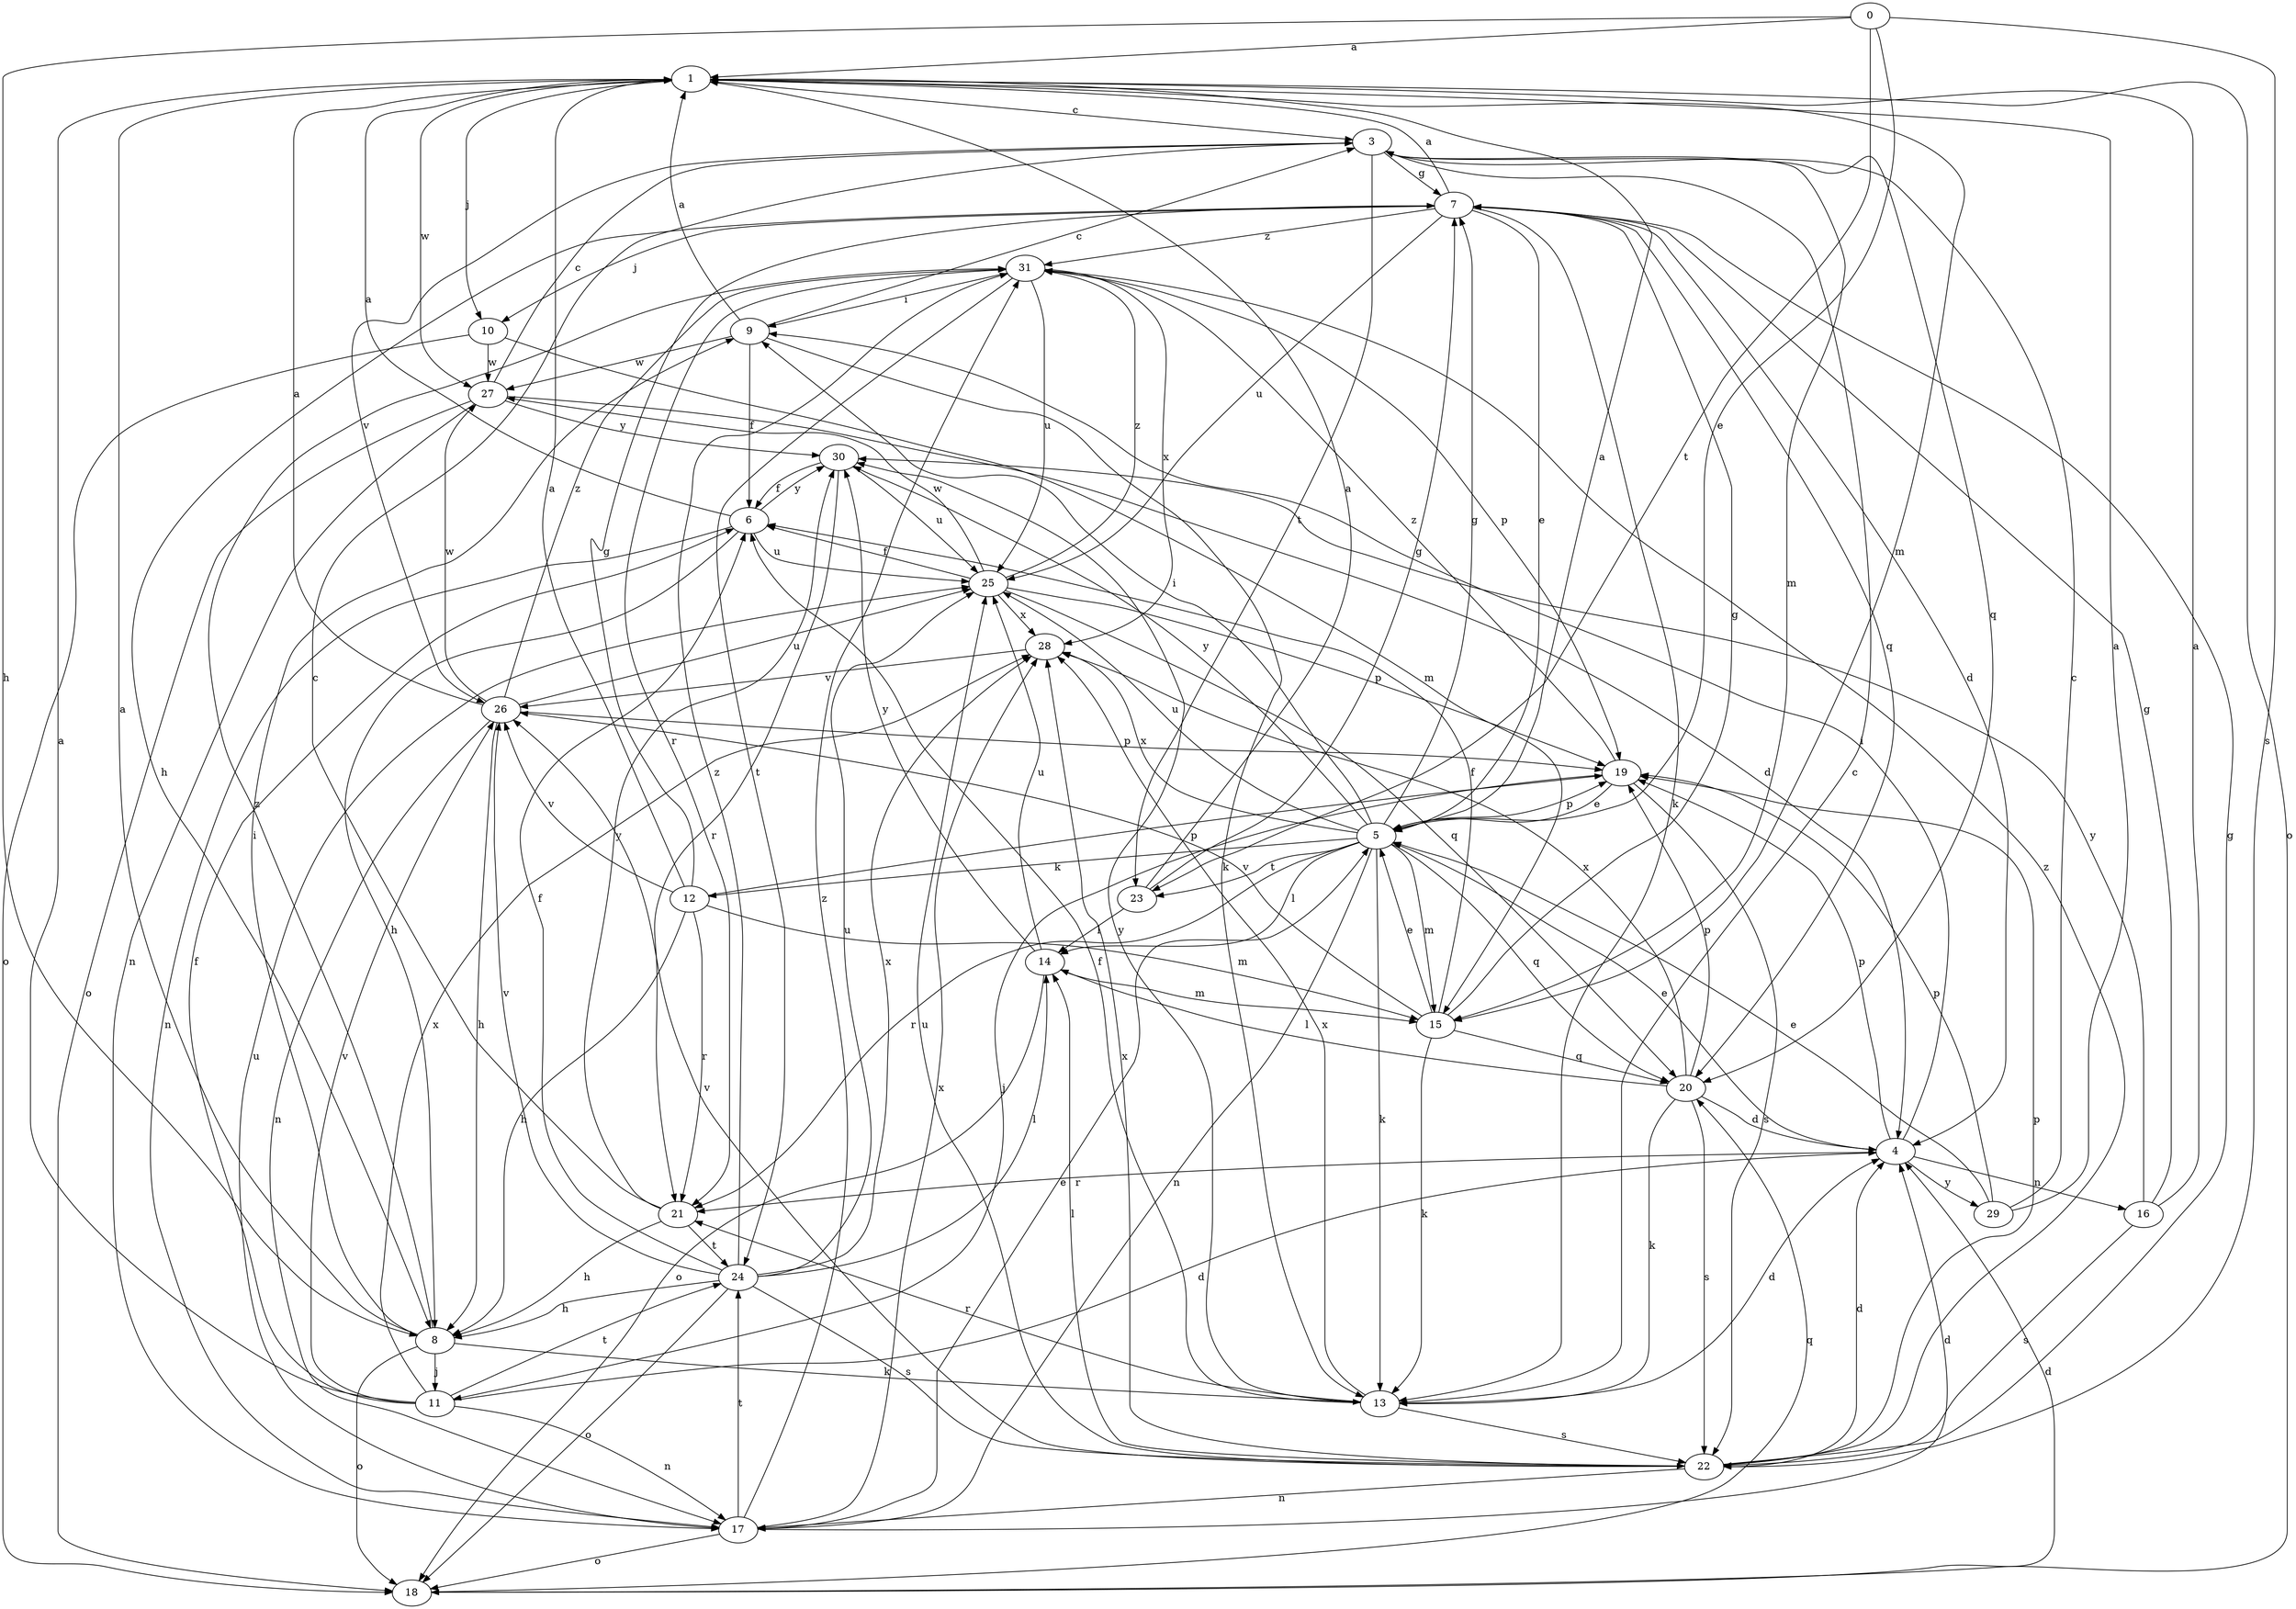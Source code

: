 strict digraph  {
0;
1;
3;
4;
5;
6;
7;
8;
9;
10;
11;
12;
13;
14;
15;
16;
17;
18;
19;
20;
21;
22;
23;
24;
25;
26;
27;
28;
29;
30;
31;
0 -> 1  [label=a];
0 -> 5  [label=e];
0 -> 8  [label=h];
0 -> 22  [label=s];
0 -> 23  [label=t];
1 -> 3  [label=c];
1 -> 10  [label=j];
1 -> 15  [label=m];
1 -> 18  [label=o];
1 -> 27  [label=w];
3 -> 7  [label=g];
3 -> 15  [label=m];
3 -> 20  [label=q];
3 -> 23  [label=t];
3 -> 26  [label=v];
4 -> 5  [label=e];
4 -> 9  [label=i];
4 -> 16  [label=n];
4 -> 19  [label=p];
4 -> 21  [label=r];
4 -> 29  [label=y];
5 -> 1  [label=a];
5 -> 7  [label=g];
5 -> 9  [label=i];
5 -> 12  [label=k];
5 -> 13  [label=k];
5 -> 14  [label=l];
5 -> 15  [label=m];
5 -> 17  [label=n];
5 -> 19  [label=p];
5 -> 20  [label=q];
5 -> 21  [label=r];
5 -> 23  [label=t];
5 -> 25  [label=u];
5 -> 28  [label=x];
5 -> 30  [label=y];
6 -> 1  [label=a];
6 -> 8  [label=h];
6 -> 17  [label=n];
6 -> 25  [label=u];
6 -> 30  [label=y];
7 -> 1  [label=a];
7 -> 4  [label=d];
7 -> 5  [label=e];
7 -> 8  [label=h];
7 -> 10  [label=j];
7 -> 13  [label=k];
7 -> 20  [label=q];
7 -> 25  [label=u];
7 -> 31  [label=z];
8 -> 1  [label=a];
8 -> 9  [label=i];
8 -> 11  [label=j];
8 -> 13  [label=k];
8 -> 18  [label=o];
8 -> 31  [label=z];
9 -> 1  [label=a];
9 -> 3  [label=c];
9 -> 6  [label=f];
9 -> 13  [label=k];
9 -> 27  [label=w];
10 -> 15  [label=m];
10 -> 18  [label=o];
10 -> 27  [label=w];
11 -> 1  [label=a];
11 -> 4  [label=d];
11 -> 6  [label=f];
11 -> 17  [label=n];
11 -> 24  [label=t];
11 -> 26  [label=v];
11 -> 28  [label=x];
12 -> 1  [label=a];
12 -> 7  [label=g];
12 -> 8  [label=h];
12 -> 15  [label=m];
12 -> 19  [label=p];
12 -> 21  [label=r];
12 -> 26  [label=v];
13 -> 3  [label=c];
13 -> 4  [label=d];
13 -> 6  [label=f];
13 -> 21  [label=r];
13 -> 22  [label=s];
13 -> 28  [label=x];
13 -> 30  [label=y];
14 -> 15  [label=m];
14 -> 18  [label=o];
14 -> 25  [label=u];
14 -> 30  [label=y];
15 -> 5  [label=e];
15 -> 6  [label=f];
15 -> 7  [label=g];
15 -> 13  [label=k];
15 -> 20  [label=q];
15 -> 26  [label=v];
16 -> 1  [label=a];
16 -> 7  [label=g];
16 -> 22  [label=s];
16 -> 30  [label=y];
17 -> 4  [label=d];
17 -> 5  [label=e];
17 -> 18  [label=o];
17 -> 24  [label=t];
17 -> 25  [label=u];
17 -> 28  [label=x];
17 -> 31  [label=z];
18 -> 4  [label=d];
18 -> 20  [label=q];
19 -> 5  [label=e];
19 -> 11  [label=j];
19 -> 22  [label=s];
19 -> 31  [label=z];
20 -> 4  [label=d];
20 -> 13  [label=k];
20 -> 14  [label=l];
20 -> 19  [label=p];
20 -> 22  [label=s];
20 -> 28  [label=x];
21 -> 3  [label=c];
21 -> 8  [label=h];
21 -> 24  [label=t];
21 -> 30  [label=y];
22 -> 4  [label=d];
22 -> 7  [label=g];
22 -> 14  [label=l];
22 -> 17  [label=n];
22 -> 19  [label=p];
22 -> 25  [label=u];
22 -> 26  [label=v];
22 -> 28  [label=x];
22 -> 31  [label=z];
23 -> 1  [label=a];
23 -> 7  [label=g];
23 -> 14  [label=l];
24 -> 6  [label=f];
24 -> 8  [label=h];
24 -> 14  [label=l];
24 -> 18  [label=o];
24 -> 22  [label=s];
24 -> 25  [label=u];
24 -> 26  [label=v];
24 -> 28  [label=x];
24 -> 31  [label=z];
25 -> 6  [label=f];
25 -> 19  [label=p];
25 -> 20  [label=q];
25 -> 27  [label=w];
25 -> 28  [label=x];
25 -> 31  [label=z];
26 -> 1  [label=a];
26 -> 8  [label=h];
26 -> 17  [label=n];
26 -> 19  [label=p];
26 -> 25  [label=u];
26 -> 27  [label=w];
26 -> 31  [label=z];
27 -> 3  [label=c];
27 -> 4  [label=d];
27 -> 17  [label=n];
27 -> 18  [label=o];
27 -> 30  [label=y];
28 -> 26  [label=v];
29 -> 1  [label=a];
29 -> 3  [label=c];
29 -> 5  [label=e];
29 -> 19  [label=p];
30 -> 6  [label=f];
30 -> 21  [label=r];
30 -> 25  [label=u];
31 -> 9  [label=i];
31 -> 19  [label=p];
31 -> 21  [label=r];
31 -> 24  [label=t];
31 -> 25  [label=u];
31 -> 28  [label=x];
}
